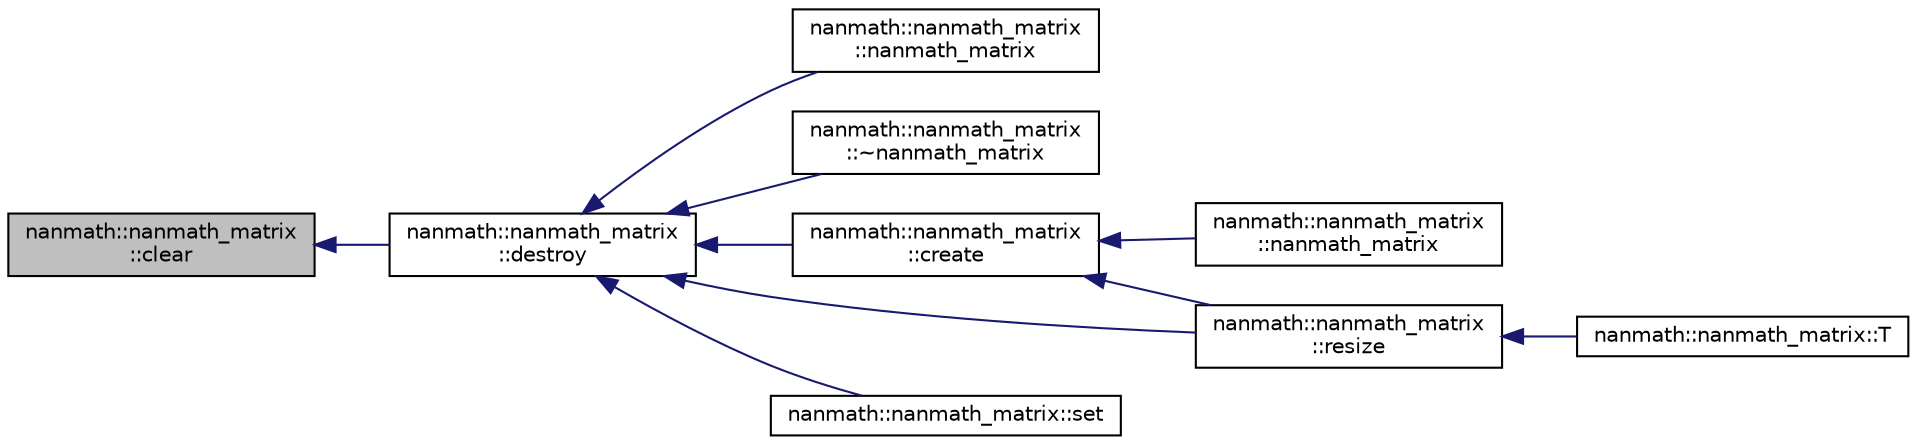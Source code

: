 digraph "nanmath::nanmath_matrix::clear"
{
  edge [fontname="Helvetica",fontsize="10",labelfontname="Helvetica",labelfontsize="10"];
  node [fontname="Helvetica",fontsize="10",shape=record];
  rankdir="LR";
  Node1 [label="nanmath::nanmath_matrix\l::clear",height=0.2,width=0.4,color="black", fillcolor="grey75", style="filled", fontcolor="black"];
  Node1 -> Node2 [dir="back",color="midnightblue",fontsize="10",style="solid",fontname="Helvetica"];
  Node2 [label="nanmath::nanmath_matrix\l::destroy",height=0.2,width=0.4,color="black", fillcolor="white", style="filled",URL="$classnanmath_1_1nanmath__matrix.html#a8a1432e6ebd91c5035285ee47c747798"];
  Node2 -> Node3 [dir="back",color="midnightblue",fontsize="10",style="solid",fontname="Helvetica"];
  Node3 [label="nanmath::nanmath_matrix\l::nanmath_matrix",height=0.2,width=0.4,color="black", fillcolor="white", style="filled",URL="$classnanmath_1_1nanmath__matrix.html#ad2712c998744cec123026fe3cbb7b5da"];
  Node2 -> Node4 [dir="back",color="midnightblue",fontsize="10",style="solid",fontname="Helvetica"];
  Node4 [label="nanmath::nanmath_matrix\l::~nanmath_matrix",height=0.2,width=0.4,color="black", fillcolor="white", style="filled",URL="$classnanmath_1_1nanmath__matrix.html#a41cc1dac91f6ef08f9b3ec1baf1af3e3"];
  Node2 -> Node5 [dir="back",color="midnightblue",fontsize="10",style="solid",fontname="Helvetica"];
  Node5 [label="nanmath::nanmath_matrix\l::create",height=0.2,width=0.4,color="black", fillcolor="white", style="filled",URL="$classnanmath_1_1nanmath__matrix.html#a0d9762b03f6e27563bbdf821be78342d"];
  Node5 -> Node6 [dir="back",color="midnightblue",fontsize="10",style="solid",fontname="Helvetica"];
  Node6 [label="nanmath::nanmath_matrix\l::nanmath_matrix",height=0.2,width=0.4,color="black", fillcolor="white", style="filled",URL="$classnanmath_1_1nanmath__matrix.html#a16873cc6b8741de29e1d7a596ee8836c"];
  Node5 -> Node7 [dir="back",color="midnightblue",fontsize="10",style="solid",fontname="Helvetica"];
  Node7 [label="nanmath::nanmath_matrix\l::resize",height=0.2,width=0.4,color="black", fillcolor="white", style="filled",URL="$classnanmath_1_1nanmath__matrix.html#ac27e457cd31058c95b9b5ccf7b4809c0"];
  Node7 -> Node8 [dir="back",color="midnightblue",fontsize="10",style="solid",fontname="Helvetica"];
  Node8 [label="nanmath::nanmath_matrix::T",height=0.2,width=0.4,color="black", fillcolor="white", style="filled",URL="$classnanmath_1_1nanmath__matrix.html#a1e04289b0bfb7556f2d4c25d49a8198d"];
  Node2 -> Node9 [dir="back",color="midnightblue",fontsize="10",style="solid",fontname="Helvetica"];
  Node9 [label="nanmath::nanmath_matrix::set",height=0.2,width=0.4,color="black", fillcolor="white", style="filled",URL="$classnanmath_1_1nanmath__matrix.html#a0074200e9eaa3ffb2b9ce6602e1bfd5d"];
  Node2 -> Node7 [dir="back",color="midnightblue",fontsize="10",style="solid",fontname="Helvetica"];
}
